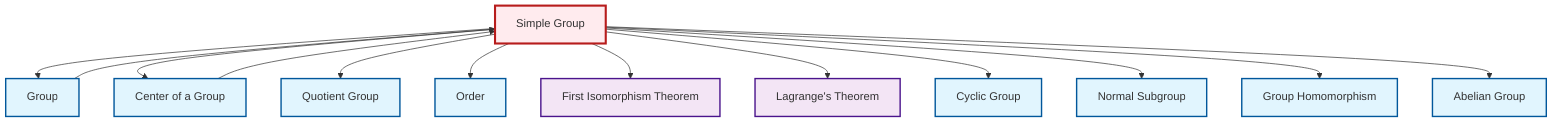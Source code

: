 graph TD
    classDef definition fill:#e1f5fe,stroke:#01579b,stroke-width:2px
    classDef theorem fill:#f3e5f5,stroke:#4a148c,stroke-width:2px
    classDef axiom fill:#fff3e0,stroke:#e65100,stroke-width:2px
    classDef example fill:#e8f5e9,stroke:#1b5e20,stroke-width:2px
    classDef current fill:#ffebee,stroke:#b71c1c,stroke-width:3px
    def-order["Order"]:::definition
    def-abelian-group["Abelian Group"]:::definition
    def-homomorphism["Group Homomorphism"]:::definition
    def-simple-group["Simple Group"]:::definition
    def-normal-subgroup["Normal Subgroup"]:::definition
    def-center-of-group["Center of a Group"]:::definition
    thm-first-isomorphism["First Isomorphism Theorem"]:::theorem
    def-group["Group"]:::definition
    def-quotient-group["Quotient Group"]:::definition
    def-cyclic-group["Cyclic Group"]:::definition
    thm-lagrange["Lagrange's Theorem"]:::theorem
    def-simple-group --> def-group
    def-simple-group --> def-center-of-group
    def-simple-group --> def-quotient-group
    def-simple-group --> def-order
    def-simple-group --> thm-first-isomorphism
    def-simple-group --> thm-lagrange
    def-simple-group --> def-cyclic-group
    def-simple-group --> def-normal-subgroup
    def-simple-group --> def-homomorphism
    def-simple-group --> def-abelian-group
    def-center-of-group --> def-simple-group
    def-group --> def-simple-group
    class def-simple-group current
